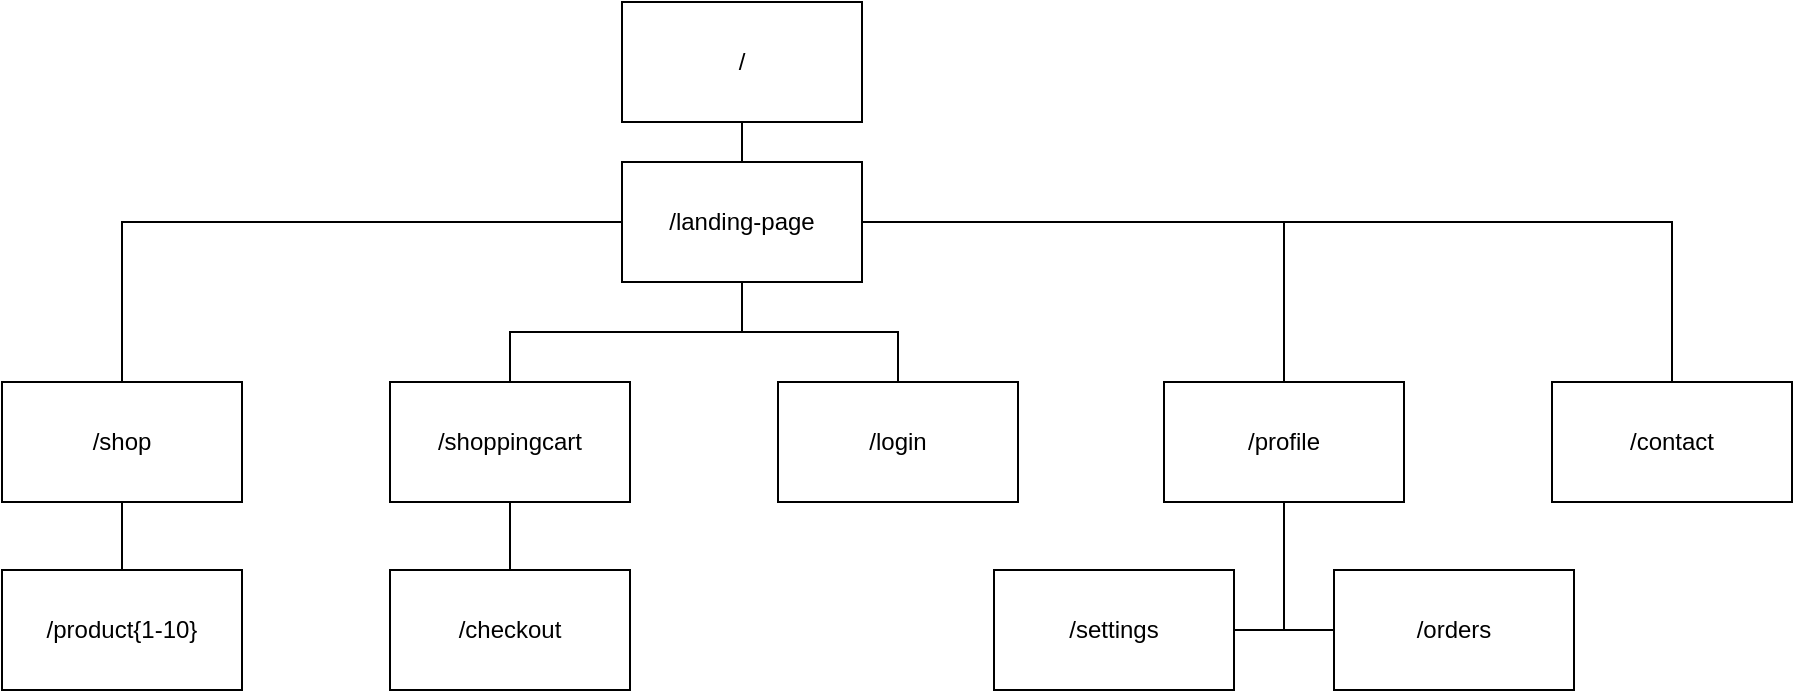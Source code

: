 <mxfile version="16.5.1" type="device"><diagram id="FKyQazy39lI9AlrMiJOw" name="Page-1"><mxGraphModel dx="1102" dy="905" grid="1" gridSize="10" guides="1" tooltips="1" connect="1" arrows="1" fold="1" page="1" pageScale="1" pageWidth="1169" pageHeight="827" math="0" shadow="0"><root><mxCell id="0"/><mxCell id="1" parent="0"/><mxCell id="RobEA3SzZURgQn8BFLGF-13" style="edgeStyle=orthogonalEdgeStyle;rounded=0;orthogonalLoop=1;jettySize=auto;html=1;endArrow=none;endFill=0;" parent="1" source="RobEA3SzZURgQn8BFLGF-1" target="RobEA3SzZURgQn8BFLGF-2" edge="1"><mxGeometry relative="1" as="geometry"/></mxCell><mxCell id="RobEA3SzZURgQn8BFLGF-1" value="/" style="rounded=0;whiteSpace=wrap;html=1;" parent="1" vertex="1"><mxGeometry x="525" y="100" width="120" height="60" as="geometry"/></mxCell><mxCell id="RobEA3SzZURgQn8BFLGF-19" style="edgeStyle=orthogonalEdgeStyle;rounded=0;orthogonalLoop=1;jettySize=auto;html=1;entryX=0.5;entryY=0;entryDx=0;entryDy=0;endArrow=none;endFill=0;" parent="1" source="RobEA3SzZURgQn8BFLGF-2" target="RobEA3SzZURgQn8BFLGF-3" edge="1"><mxGeometry relative="1" as="geometry"/></mxCell><mxCell id="RobEA3SzZURgQn8BFLGF-20" style="edgeStyle=orthogonalEdgeStyle;rounded=0;orthogonalLoop=1;jettySize=auto;html=1;entryX=0.5;entryY=0;entryDx=0;entryDy=0;endArrow=none;endFill=0;" parent="1" source="RobEA3SzZURgQn8BFLGF-2" target="RobEA3SzZURgQn8BFLGF-4" edge="1"><mxGeometry relative="1" as="geometry"/></mxCell><mxCell id="RobEA3SzZURgQn8BFLGF-22" style="edgeStyle=orthogonalEdgeStyle;rounded=0;orthogonalLoop=1;jettySize=auto;html=1;entryX=0.5;entryY=0;entryDx=0;entryDy=0;endArrow=none;endFill=0;" parent="1" source="RobEA3SzZURgQn8BFLGF-2" target="RobEA3SzZURgQn8BFLGF-9" edge="1"><mxGeometry relative="1" as="geometry"/></mxCell><mxCell id="RobEA3SzZURgQn8BFLGF-23" style="edgeStyle=orthogonalEdgeStyle;rounded=0;orthogonalLoop=1;jettySize=auto;html=1;entryX=0.5;entryY=0;entryDx=0;entryDy=0;endArrow=none;endFill=0;" parent="1" source="RobEA3SzZURgQn8BFLGF-2" target="RobEA3SzZURgQn8BFLGF-8" edge="1"><mxGeometry relative="1" as="geometry"/></mxCell><mxCell id="RobEA3SzZURgQn8BFLGF-24" style="edgeStyle=orthogonalEdgeStyle;rounded=0;orthogonalLoop=1;jettySize=auto;html=1;entryX=0.5;entryY=0;entryDx=0;entryDy=0;endArrow=none;endFill=0;" parent="1" source="RobEA3SzZURgQn8BFLGF-2" target="RobEA3SzZURgQn8BFLGF-11" edge="1"><mxGeometry relative="1" as="geometry"/></mxCell><mxCell id="RobEA3SzZURgQn8BFLGF-2" value="/landing-page" style="rounded=0;whiteSpace=wrap;html=1;" parent="1" vertex="1"><mxGeometry x="525" y="180" width="120" height="60" as="geometry"/></mxCell><mxCell id="RobEA3SzZURgQn8BFLGF-14" style="edgeStyle=orthogonalEdgeStyle;rounded=0;orthogonalLoop=1;jettySize=auto;html=1;endArrow=none;endFill=0;" parent="1" source="RobEA3SzZURgQn8BFLGF-3" target="RobEA3SzZURgQn8BFLGF-6" edge="1"><mxGeometry relative="1" as="geometry"/></mxCell><mxCell id="RobEA3SzZURgQn8BFLGF-3" value="/shop" style="rounded=0;whiteSpace=wrap;html=1;" parent="1" vertex="1"><mxGeometry x="215" y="290" width="120" height="60" as="geometry"/></mxCell><mxCell id="RobEA3SzZURgQn8BFLGF-25" style="edgeStyle=orthogonalEdgeStyle;rounded=0;orthogonalLoop=1;jettySize=auto;html=1;entryX=0.5;entryY=0;entryDx=0;entryDy=0;endArrow=none;endFill=0;" parent="1" source="RobEA3SzZURgQn8BFLGF-4" target="RobEA3SzZURgQn8BFLGF-7" edge="1"><mxGeometry relative="1" as="geometry"/></mxCell><mxCell id="RobEA3SzZURgQn8BFLGF-4" value="/shoppingcart" style="rounded=0;whiteSpace=wrap;html=1;" parent="1" vertex="1"><mxGeometry x="409" y="290" width="120" height="60" as="geometry"/></mxCell><mxCell id="RobEA3SzZURgQn8BFLGF-5" value="/orders" style="rounded=0;whiteSpace=wrap;html=1;" parent="1" vertex="1"><mxGeometry x="881" y="384" width="120" height="60" as="geometry"/></mxCell><mxCell id="RobEA3SzZURgQn8BFLGF-6" value="/product{1-10}" style="rounded=0;whiteSpace=wrap;html=1;" parent="1" vertex="1"><mxGeometry x="215" y="384" width="120" height="60" as="geometry"/></mxCell><mxCell id="RobEA3SzZURgQn8BFLGF-7" value="/checkout" style="rounded=0;whiteSpace=wrap;html=1;" parent="1" vertex="1"><mxGeometry x="409" y="384" width="120" height="60" as="geometry"/></mxCell><mxCell id="RobEA3SzZURgQn8BFLGF-17" style="edgeStyle=orthogonalEdgeStyle;rounded=0;orthogonalLoop=1;jettySize=auto;html=1;entryX=0;entryY=0.5;entryDx=0;entryDy=0;endArrow=none;endFill=0;" parent="1" source="RobEA3SzZURgQn8BFLGF-8" target="RobEA3SzZURgQn8BFLGF-5" edge="1"><mxGeometry relative="1" as="geometry"/></mxCell><mxCell id="RobEA3SzZURgQn8BFLGF-26" style="edgeStyle=orthogonalEdgeStyle;rounded=0;orthogonalLoop=1;jettySize=auto;html=1;entryX=1;entryY=0.5;entryDx=0;entryDy=0;endArrow=none;endFill=0;" parent="1" source="RobEA3SzZURgQn8BFLGF-8" target="RobEA3SzZURgQn8BFLGF-16" edge="1"><mxGeometry relative="1" as="geometry"/></mxCell><mxCell id="RobEA3SzZURgQn8BFLGF-8" value="/profile" style="rounded=0;whiteSpace=wrap;html=1;" parent="1" vertex="1"><mxGeometry x="796" y="290" width="120" height="60" as="geometry"/></mxCell><mxCell id="RobEA3SzZURgQn8BFLGF-9" value="/login" style="rounded=0;whiteSpace=wrap;html=1;" parent="1" vertex="1"><mxGeometry x="603" y="290" width="120" height="60" as="geometry"/></mxCell><mxCell id="RobEA3SzZURgQn8BFLGF-11" value="/contact" style="rounded=0;whiteSpace=wrap;html=1;" parent="1" vertex="1"><mxGeometry x="990" y="290" width="120" height="60" as="geometry"/></mxCell><mxCell id="RobEA3SzZURgQn8BFLGF-16" value="/settings" style="rounded=0;whiteSpace=wrap;html=1;" parent="1" vertex="1"><mxGeometry x="711" y="384" width="120" height="60" as="geometry"/></mxCell></root></mxGraphModel></diagram></mxfile>